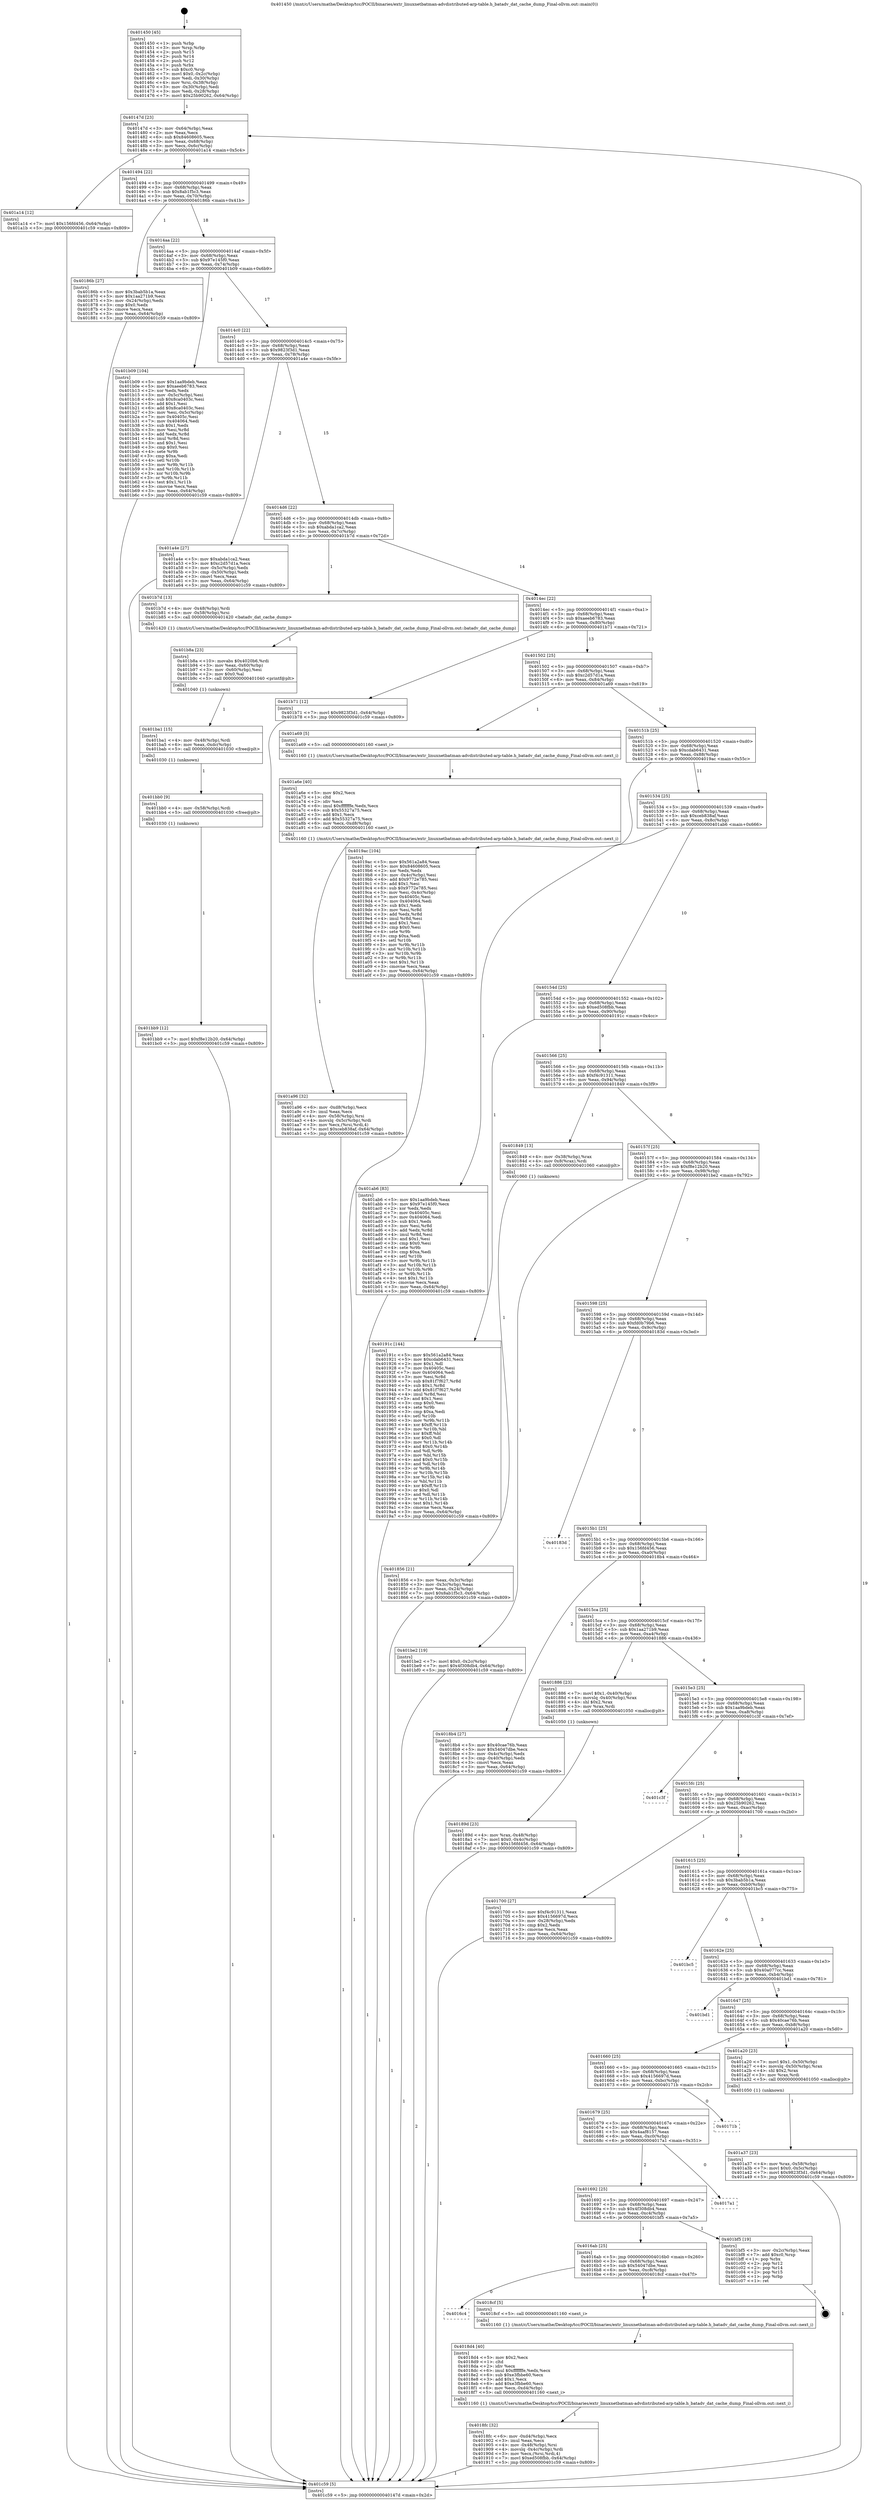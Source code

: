 digraph "0x401450" {
  label = "0x401450 (/mnt/c/Users/mathe/Desktop/tcc/POCII/binaries/extr_linuxnetbatman-advdistributed-arp-table.h_batadv_dat_cache_dump_Final-ollvm.out::main(0))"
  labelloc = "t"
  node[shape=record]

  Entry [label="",width=0.3,height=0.3,shape=circle,fillcolor=black,style=filled]
  "0x40147d" [label="{
     0x40147d [23]\l
     | [instrs]\l
     &nbsp;&nbsp;0x40147d \<+3\>: mov -0x64(%rbp),%eax\l
     &nbsp;&nbsp;0x401480 \<+2\>: mov %eax,%ecx\l
     &nbsp;&nbsp;0x401482 \<+6\>: sub $0x84608605,%ecx\l
     &nbsp;&nbsp;0x401488 \<+3\>: mov %eax,-0x68(%rbp)\l
     &nbsp;&nbsp;0x40148b \<+3\>: mov %ecx,-0x6c(%rbp)\l
     &nbsp;&nbsp;0x40148e \<+6\>: je 0000000000401a14 \<main+0x5c4\>\l
  }"]
  "0x401a14" [label="{
     0x401a14 [12]\l
     | [instrs]\l
     &nbsp;&nbsp;0x401a14 \<+7\>: movl $0x156fd456,-0x64(%rbp)\l
     &nbsp;&nbsp;0x401a1b \<+5\>: jmp 0000000000401c59 \<main+0x809\>\l
  }"]
  "0x401494" [label="{
     0x401494 [22]\l
     | [instrs]\l
     &nbsp;&nbsp;0x401494 \<+5\>: jmp 0000000000401499 \<main+0x49\>\l
     &nbsp;&nbsp;0x401499 \<+3\>: mov -0x68(%rbp),%eax\l
     &nbsp;&nbsp;0x40149c \<+5\>: sub $0x8ab1f5c3,%eax\l
     &nbsp;&nbsp;0x4014a1 \<+3\>: mov %eax,-0x70(%rbp)\l
     &nbsp;&nbsp;0x4014a4 \<+6\>: je 000000000040186b \<main+0x41b\>\l
  }"]
  Exit [label="",width=0.3,height=0.3,shape=circle,fillcolor=black,style=filled,peripheries=2]
  "0x40186b" [label="{
     0x40186b [27]\l
     | [instrs]\l
     &nbsp;&nbsp;0x40186b \<+5\>: mov $0x3bab5b1a,%eax\l
     &nbsp;&nbsp;0x401870 \<+5\>: mov $0x1aa271b9,%ecx\l
     &nbsp;&nbsp;0x401875 \<+3\>: mov -0x24(%rbp),%edx\l
     &nbsp;&nbsp;0x401878 \<+3\>: cmp $0x0,%edx\l
     &nbsp;&nbsp;0x40187b \<+3\>: cmove %ecx,%eax\l
     &nbsp;&nbsp;0x40187e \<+3\>: mov %eax,-0x64(%rbp)\l
     &nbsp;&nbsp;0x401881 \<+5\>: jmp 0000000000401c59 \<main+0x809\>\l
  }"]
  "0x4014aa" [label="{
     0x4014aa [22]\l
     | [instrs]\l
     &nbsp;&nbsp;0x4014aa \<+5\>: jmp 00000000004014af \<main+0x5f\>\l
     &nbsp;&nbsp;0x4014af \<+3\>: mov -0x68(%rbp),%eax\l
     &nbsp;&nbsp;0x4014b2 \<+5\>: sub $0x97e145f0,%eax\l
     &nbsp;&nbsp;0x4014b7 \<+3\>: mov %eax,-0x74(%rbp)\l
     &nbsp;&nbsp;0x4014ba \<+6\>: je 0000000000401b09 \<main+0x6b9\>\l
  }"]
  "0x401bb9" [label="{
     0x401bb9 [12]\l
     | [instrs]\l
     &nbsp;&nbsp;0x401bb9 \<+7\>: movl $0xf8e12b20,-0x64(%rbp)\l
     &nbsp;&nbsp;0x401bc0 \<+5\>: jmp 0000000000401c59 \<main+0x809\>\l
  }"]
  "0x401b09" [label="{
     0x401b09 [104]\l
     | [instrs]\l
     &nbsp;&nbsp;0x401b09 \<+5\>: mov $0x1aa9bdeb,%eax\l
     &nbsp;&nbsp;0x401b0e \<+5\>: mov $0xaeeb6783,%ecx\l
     &nbsp;&nbsp;0x401b13 \<+2\>: xor %edx,%edx\l
     &nbsp;&nbsp;0x401b15 \<+3\>: mov -0x5c(%rbp),%esi\l
     &nbsp;&nbsp;0x401b18 \<+6\>: sub $0x8ca0403c,%esi\l
     &nbsp;&nbsp;0x401b1e \<+3\>: add $0x1,%esi\l
     &nbsp;&nbsp;0x401b21 \<+6\>: add $0x8ca0403c,%esi\l
     &nbsp;&nbsp;0x401b27 \<+3\>: mov %esi,-0x5c(%rbp)\l
     &nbsp;&nbsp;0x401b2a \<+7\>: mov 0x40405c,%esi\l
     &nbsp;&nbsp;0x401b31 \<+7\>: mov 0x404064,%edi\l
     &nbsp;&nbsp;0x401b38 \<+3\>: sub $0x1,%edx\l
     &nbsp;&nbsp;0x401b3b \<+3\>: mov %esi,%r8d\l
     &nbsp;&nbsp;0x401b3e \<+3\>: add %edx,%r8d\l
     &nbsp;&nbsp;0x401b41 \<+4\>: imul %r8d,%esi\l
     &nbsp;&nbsp;0x401b45 \<+3\>: and $0x1,%esi\l
     &nbsp;&nbsp;0x401b48 \<+3\>: cmp $0x0,%esi\l
     &nbsp;&nbsp;0x401b4b \<+4\>: sete %r9b\l
     &nbsp;&nbsp;0x401b4f \<+3\>: cmp $0xa,%edi\l
     &nbsp;&nbsp;0x401b52 \<+4\>: setl %r10b\l
     &nbsp;&nbsp;0x401b56 \<+3\>: mov %r9b,%r11b\l
     &nbsp;&nbsp;0x401b59 \<+3\>: and %r10b,%r11b\l
     &nbsp;&nbsp;0x401b5c \<+3\>: xor %r10b,%r9b\l
     &nbsp;&nbsp;0x401b5f \<+3\>: or %r9b,%r11b\l
     &nbsp;&nbsp;0x401b62 \<+4\>: test $0x1,%r11b\l
     &nbsp;&nbsp;0x401b66 \<+3\>: cmovne %ecx,%eax\l
     &nbsp;&nbsp;0x401b69 \<+3\>: mov %eax,-0x64(%rbp)\l
     &nbsp;&nbsp;0x401b6c \<+5\>: jmp 0000000000401c59 \<main+0x809\>\l
  }"]
  "0x4014c0" [label="{
     0x4014c0 [22]\l
     | [instrs]\l
     &nbsp;&nbsp;0x4014c0 \<+5\>: jmp 00000000004014c5 \<main+0x75\>\l
     &nbsp;&nbsp;0x4014c5 \<+3\>: mov -0x68(%rbp),%eax\l
     &nbsp;&nbsp;0x4014c8 \<+5\>: sub $0x9823f3d1,%eax\l
     &nbsp;&nbsp;0x4014cd \<+3\>: mov %eax,-0x78(%rbp)\l
     &nbsp;&nbsp;0x4014d0 \<+6\>: je 0000000000401a4e \<main+0x5fe\>\l
  }"]
  "0x401bb0" [label="{
     0x401bb0 [9]\l
     | [instrs]\l
     &nbsp;&nbsp;0x401bb0 \<+4\>: mov -0x58(%rbp),%rdi\l
     &nbsp;&nbsp;0x401bb4 \<+5\>: call 0000000000401030 \<free@plt\>\l
     | [calls]\l
     &nbsp;&nbsp;0x401030 \{1\} (unknown)\l
  }"]
  "0x401a4e" [label="{
     0x401a4e [27]\l
     | [instrs]\l
     &nbsp;&nbsp;0x401a4e \<+5\>: mov $0xabda1ca2,%eax\l
     &nbsp;&nbsp;0x401a53 \<+5\>: mov $0xc2d57d1a,%ecx\l
     &nbsp;&nbsp;0x401a58 \<+3\>: mov -0x5c(%rbp),%edx\l
     &nbsp;&nbsp;0x401a5b \<+3\>: cmp -0x50(%rbp),%edx\l
     &nbsp;&nbsp;0x401a5e \<+3\>: cmovl %ecx,%eax\l
     &nbsp;&nbsp;0x401a61 \<+3\>: mov %eax,-0x64(%rbp)\l
     &nbsp;&nbsp;0x401a64 \<+5\>: jmp 0000000000401c59 \<main+0x809\>\l
  }"]
  "0x4014d6" [label="{
     0x4014d6 [22]\l
     | [instrs]\l
     &nbsp;&nbsp;0x4014d6 \<+5\>: jmp 00000000004014db \<main+0x8b\>\l
     &nbsp;&nbsp;0x4014db \<+3\>: mov -0x68(%rbp),%eax\l
     &nbsp;&nbsp;0x4014de \<+5\>: sub $0xabda1ca2,%eax\l
     &nbsp;&nbsp;0x4014e3 \<+3\>: mov %eax,-0x7c(%rbp)\l
     &nbsp;&nbsp;0x4014e6 \<+6\>: je 0000000000401b7d \<main+0x72d\>\l
  }"]
  "0x401ba1" [label="{
     0x401ba1 [15]\l
     | [instrs]\l
     &nbsp;&nbsp;0x401ba1 \<+4\>: mov -0x48(%rbp),%rdi\l
     &nbsp;&nbsp;0x401ba5 \<+6\>: mov %eax,-0xdc(%rbp)\l
     &nbsp;&nbsp;0x401bab \<+5\>: call 0000000000401030 \<free@plt\>\l
     | [calls]\l
     &nbsp;&nbsp;0x401030 \{1\} (unknown)\l
  }"]
  "0x401b7d" [label="{
     0x401b7d [13]\l
     | [instrs]\l
     &nbsp;&nbsp;0x401b7d \<+4\>: mov -0x48(%rbp),%rdi\l
     &nbsp;&nbsp;0x401b81 \<+4\>: mov -0x58(%rbp),%rsi\l
     &nbsp;&nbsp;0x401b85 \<+5\>: call 0000000000401420 \<batadv_dat_cache_dump\>\l
     | [calls]\l
     &nbsp;&nbsp;0x401420 \{1\} (/mnt/c/Users/mathe/Desktop/tcc/POCII/binaries/extr_linuxnetbatman-advdistributed-arp-table.h_batadv_dat_cache_dump_Final-ollvm.out::batadv_dat_cache_dump)\l
  }"]
  "0x4014ec" [label="{
     0x4014ec [22]\l
     | [instrs]\l
     &nbsp;&nbsp;0x4014ec \<+5\>: jmp 00000000004014f1 \<main+0xa1\>\l
     &nbsp;&nbsp;0x4014f1 \<+3\>: mov -0x68(%rbp),%eax\l
     &nbsp;&nbsp;0x4014f4 \<+5\>: sub $0xaeeb6783,%eax\l
     &nbsp;&nbsp;0x4014f9 \<+3\>: mov %eax,-0x80(%rbp)\l
     &nbsp;&nbsp;0x4014fc \<+6\>: je 0000000000401b71 \<main+0x721\>\l
  }"]
  "0x401b8a" [label="{
     0x401b8a [23]\l
     | [instrs]\l
     &nbsp;&nbsp;0x401b8a \<+10\>: movabs $0x4020b6,%rdi\l
     &nbsp;&nbsp;0x401b94 \<+3\>: mov %eax,-0x60(%rbp)\l
     &nbsp;&nbsp;0x401b97 \<+3\>: mov -0x60(%rbp),%esi\l
     &nbsp;&nbsp;0x401b9a \<+2\>: mov $0x0,%al\l
     &nbsp;&nbsp;0x401b9c \<+5\>: call 0000000000401040 \<printf@plt\>\l
     | [calls]\l
     &nbsp;&nbsp;0x401040 \{1\} (unknown)\l
  }"]
  "0x401b71" [label="{
     0x401b71 [12]\l
     | [instrs]\l
     &nbsp;&nbsp;0x401b71 \<+7\>: movl $0x9823f3d1,-0x64(%rbp)\l
     &nbsp;&nbsp;0x401b78 \<+5\>: jmp 0000000000401c59 \<main+0x809\>\l
  }"]
  "0x401502" [label="{
     0x401502 [25]\l
     | [instrs]\l
     &nbsp;&nbsp;0x401502 \<+5\>: jmp 0000000000401507 \<main+0xb7\>\l
     &nbsp;&nbsp;0x401507 \<+3\>: mov -0x68(%rbp),%eax\l
     &nbsp;&nbsp;0x40150a \<+5\>: sub $0xc2d57d1a,%eax\l
     &nbsp;&nbsp;0x40150f \<+6\>: mov %eax,-0x84(%rbp)\l
     &nbsp;&nbsp;0x401515 \<+6\>: je 0000000000401a69 \<main+0x619\>\l
  }"]
  "0x401a96" [label="{
     0x401a96 [32]\l
     | [instrs]\l
     &nbsp;&nbsp;0x401a96 \<+6\>: mov -0xd8(%rbp),%ecx\l
     &nbsp;&nbsp;0x401a9c \<+3\>: imul %eax,%ecx\l
     &nbsp;&nbsp;0x401a9f \<+4\>: mov -0x58(%rbp),%rsi\l
     &nbsp;&nbsp;0x401aa3 \<+4\>: movslq -0x5c(%rbp),%rdi\l
     &nbsp;&nbsp;0x401aa7 \<+3\>: mov %ecx,(%rsi,%rdi,4)\l
     &nbsp;&nbsp;0x401aaa \<+7\>: movl $0xceb838af,-0x64(%rbp)\l
     &nbsp;&nbsp;0x401ab1 \<+5\>: jmp 0000000000401c59 \<main+0x809\>\l
  }"]
  "0x401a69" [label="{
     0x401a69 [5]\l
     | [instrs]\l
     &nbsp;&nbsp;0x401a69 \<+5\>: call 0000000000401160 \<next_i\>\l
     | [calls]\l
     &nbsp;&nbsp;0x401160 \{1\} (/mnt/c/Users/mathe/Desktop/tcc/POCII/binaries/extr_linuxnetbatman-advdistributed-arp-table.h_batadv_dat_cache_dump_Final-ollvm.out::next_i)\l
  }"]
  "0x40151b" [label="{
     0x40151b [25]\l
     | [instrs]\l
     &nbsp;&nbsp;0x40151b \<+5\>: jmp 0000000000401520 \<main+0xd0\>\l
     &nbsp;&nbsp;0x401520 \<+3\>: mov -0x68(%rbp),%eax\l
     &nbsp;&nbsp;0x401523 \<+5\>: sub $0xcdab6431,%eax\l
     &nbsp;&nbsp;0x401528 \<+6\>: mov %eax,-0x88(%rbp)\l
     &nbsp;&nbsp;0x40152e \<+6\>: je 00000000004019ac \<main+0x55c\>\l
  }"]
  "0x401a6e" [label="{
     0x401a6e [40]\l
     | [instrs]\l
     &nbsp;&nbsp;0x401a6e \<+5\>: mov $0x2,%ecx\l
     &nbsp;&nbsp;0x401a73 \<+1\>: cltd\l
     &nbsp;&nbsp;0x401a74 \<+2\>: idiv %ecx\l
     &nbsp;&nbsp;0x401a76 \<+6\>: imul $0xfffffffe,%edx,%ecx\l
     &nbsp;&nbsp;0x401a7c \<+6\>: sub $0x55327a75,%ecx\l
     &nbsp;&nbsp;0x401a82 \<+3\>: add $0x1,%ecx\l
     &nbsp;&nbsp;0x401a85 \<+6\>: add $0x55327a75,%ecx\l
     &nbsp;&nbsp;0x401a8b \<+6\>: mov %ecx,-0xd8(%rbp)\l
     &nbsp;&nbsp;0x401a91 \<+5\>: call 0000000000401160 \<next_i\>\l
     | [calls]\l
     &nbsp;&nbsp;0x401160 \{1\} (/mnt/c/Users/mathe/Desktop/tcc/POCII/binaries/extr_linuxnetbatman-advdistributed-arp-table.h_batadv_dat_cache_dump_Final-ollvm.out::next_i)\l
  }"]
  "0x4019ac" [label="{
     0x4019ac [104]\l
     | [instrs]\l
     &nbsp;&nbsp;0x4019ac \<+5\>: mov $0x561a2a84,%eax\l
     &nbsp;&nbsp;0x4019b1 \<+5\>: mov $0x84608605,%ecx\l
     &nbsp;&nbsp;0x4019b6 \<+2\>: xor %edx,%edx\l
     &nbsp;&nbsp;0x4019b8 \<+3\>: mov -0x4c(%rbp),%esi\l
     &nbsp;&nbsp;0x4019bb \<+6\>: add $0x9772e785,%esi\l
     &nbsp;&nbsp;0x4019c1 \<+3\>: add $0x1,%esi\l
     &nbsp;&nbsp;0x4019c4 \<+6\>: sub $0x9772e785,%esi\l
     &nbsp;&nbsp;0x4019ca \<+3\>: mov %esi,-0x4c(%rbp)\l
     &nbsp;&nbsp;0x4019cd \<+7\>: mov 0x40405c,%esi\l
     &nbsp;&nbsp;0x4019d4 \<+7\>: mov 0x404064,%edi\l
     &nbsp;&nbsp;0x4019db \<+3\>: sub $0x1,%edx\l
     &nbsp;&nbsp;0x4019de \<+3\>: mov %esi,%r8d\l
     &nbsp;&nbsp;0x4019e1 \<+3\>: add %edx,%r8d\l
     &nbsp;&nbsp;0x4019e4 \<+4\>: imul %r8d,%esi\l
     &nbsp;&nbsp;0x4019e8 \<+3\>: and $0x1,%esi\l
     &nbsp;&nbsp;0x4019eb \<+3\>: cmp $0x0,%esi\l
     &nbsp;&nbsp;0x4019ee \<+4\>: sete %r9b\l
     &nbsp;&nbsp;0x4019f2 \<+3\>: cmp $0xa,%edi\l
     &nbsp;&nbsp;0x4019f5 \<+4\>: setl %r10b\l
     &nbsp;&nbsp;0x4019f9 \<+3\>: mov %r9b,%r11b\l
     &nbsp;&nbsp;0x4019fc \<+3\>: and %r10b,%r11b\l
     &nbsp;&nbsp;0x4019ff \<+3\>: xor %r10b,%r9b\l
     &nbsp;&nbsp;0x401a02 \<+3\>: or %r9b,%r11b\l
     &nbsp;&nbsp;0x401a05 \<+4\>: test $0x1,%r11b\l
     &nbsp;&nbsp;0x401a09 \<+3\>: cmovne %ecx,%eax\l
     &nbsp;&nbsp;0x401a0c \<+3\>: mov %eax,-0x64(%rbp)\l
     &nbsp;&nbsp;0x401a0f \<+5\>: jmp 0000000000401c59 \<main+0x809\>\l
  }"]
  "0x401534" [label="{
     0x401534 [25]\l
     | [instrs]\l
     &nbsp;&nbsp;0x401534 \<+5\>: jmp 0000000000401539 \<main+0xe9\>\l
     &nbsp;&nbsp;0x401539 \<+3\>: mov -0x68(%rbp),%eax\l
     &nbsp;&nbsp;0x40153c \<+5\>: sub $0xceb838af,%eax\l
     &nbsp;&nbsp;0x401541 \<+6\>: mov %eax,-0x8c(%rbp)\l
     &nbsp;&nbsp;0x401547 \<+6\>: je 0000000000401ab6 \<main+0x666\>\l
  }"]
  "0x401a37" [label="{
     0x401a37 [23]\l
     | [instrs]\l
     &nbsp;&nbsp;0x401a37 \<+4\>: mov %rax,-0x58(%rbp)\l
     &nbsp;&nbsp;0x401a3b \<+7\>: movl $0x0,-0x5c(%rbp)\l
     &nbsp;&nbsp;0x401a42 \<+7\>: movl $0x9823f3d1,-0x64(%rbp)\l
     &nbsp;&nbsp;0x401a49 \<+5\>: jmp 0000000000401c59 \<main+0x809\>\l
  }"]
  "0x401ab6" [label="{
     0x401ab6 [83]\l
     | [instrs]\l
     &nbsp;&nbsp;0x401ab6 \<+5\>: mov $0x1aa9bdeb,%eax\l
     &nbsp;&nbsp;0x401abb \<+5\>: mov $0x97e145f0,%ecx\l
     &nbsp;&nbsp;0x401ac0 \<+2\>: xor %edx,%edx\l
     &nbsp;&nbsp;0x401ac2 \<+7\>: mov 0x40405c,%esi\l
     &nbsp;&nbsp;0x401ac9 \<+7\>: mov 0x404064,%edi\l
     &nbsp;&nbsp;0x401ad0 \<+3\>: sub $0x1,%edx\l
     &nbsp;&nbsp;0x401ad3 \<+3\>: mov %esi,%r8d\l
     &nbsp;&nbsp;0x401ad6 \<+3\>: add %edx,%r8d\l
     &nbsp;&nbsp;0x401ad9 \<+4\>: imul %r8d,%esi\l
     &nbsp;&nbsp;0x401add \<+3\>: and $0x1,%esi\l
     &nbsp;&nbsp;0x401ae0 \<+3\>: cmp $0x0,%esi\l
     &nbsp;&nbsp;0x401ae3 \<+4\>: sete %r9b\l
     &nbsp;&nbsp;0x401ae7 \<+3\>: cmp $0xa,%edi\l
     &nbsp;&nbsp;0x401aea \<+4\>: setl %r10b\l
     &nbsp;&nbsp;0x401aee \<+3\>: mov %r9b,%r11b\l
     &nbsp;&nbsp;0x401af1 \<+3\>: and %r10b,%r11b\l
     &nbsp;&nbsp;0x401af4 \<+3\>: xor %r10b,%r9b\l
     &nbsp;&nbsp;0x401af7 \<+3\>: or %r9b,%r11b\l
     &nbsp;&nbsp;0x401afa \<+4\>: test $0x1,%r11b\l
     &nbsp;&nbsp;0x401afe \<+3\>: cmovne %ecx,%eax\l
     &nbsp;&nbsp;0x401b01 \<+3\>: mov %eax,-0x64(%rbp)\l
     &nbsp;&nbsp;0x401b04 \<+5\>: jmp 0000000000401c59 \<main+0x809\>\l
  }"]
  "0x40154d" [label="{
     0x40154d [25]\l
     | [instrs]\l
     &nbsp;&nbsp;0x40154d \<+5\>: jmp 0000000000401552 \<main+0x102\>\l
     &nbsp;&nbsp;0x401552 \<+3\>: mov -0x68(%rbp),%eax\l
     &nbsp;&nbsp;0x401555 \<+5\>: sub $0xed508fbb,%eax\l
     &nbsp;&nbsp;0x40155a \<+6\>: mov %eax,-0x90(%rbp)\l
     &nbsp;&nbsp;0x401560 \<+6\>: je 000000000040191c \<main+0x4cc\>\l
  }"]
  "0x4018fc" [label="{
     0x4018fc [32]\l
     | [instrs]\l
     &nbsp;&nbsp;0x4018fc \<+6\>: mov -0xd4(%rbp),%ecx\l
     &nbsp;&nbsp;0x401902 \<+3\>: imul %eax,%ecx\l
     &nbsp;&nbsp;0x401905 \<+4\>: mov -0x48(%rbp),%rsi\l
     &nbsp;&nbsp;0x401909 \<+4\>: movslq -0x4c(%rbp),%rdi\l
     &nbsp;&nbsp;0x40190d \<+3\>: mov %ecx,(%rsi,%rdi,4)\l
     &nbsp;&nbsp;0x401910 \<+7\>: movl $0xed508fbb,-0x64(%rbp)\l
     &nbsp;&nbsp;0x401917 \<+5\>: jmp 0000000000401c59 \<main+0x809\>\l
  }"]
  "0x40191c" [label="{
     0x40191c [144]\l
     | [instrs]\l
     &nbsp;&nbsp;0x40191c \<+5\>: mov $0x561a2a84,%eax\l
     &nbsp;&nbsp;0x401921 \<+5\>: mov $0xcdab6431,%ecx\l
     &nbsp;&nbsp;0x401926 \<+2\>: mov $0x1,%dl\l
     &nbsp;&nbsp;0x401928 \<+7\>: mov 0x40405c,%esi\l
     &nbsp;&nbsp;0x40192f \<+7\>: mov 0x404064,%edi\l
     &nbsp;&nbsp;0x401936 \<+3\>: mov %esi,%r8d\l
     &nbsp;&nbsp;0x401939 \<+7\>: sub $0x81f7f627,%r8d\l
     &nbsp;&nbsp;0x401940 \<+4\>: sub $0x1,%r8d\l
     &nbsp;&nbsp;0x401944 \<+7\>: add $0x81f7f627,%r8d\l
     &nbsp;&nbsp;0x40194b \<+4\>: imul %r8d,%esi\l
     &nbsp;&nbsp;0x40194f \<+3\>: and $0x1,%esi\l
     &nbsp;&nbsp;0x401952 \<+3\>: cmp $0x0,%esi\l
     &nbsp;&nbsp;0x401955 \<+4\>: sete %r9b\l
     &nbsp;&nbsp;0x401959 \<+3\>: cmp $0xa,%edi\l
     &nbsp;&nbsp;0x40195c \<+4\>: setl %r10b\l
     &nbsp;&nbsp;0x401960 \<+3\>: mov %r9b,%r11b\l
     &nbsp;&nbsp;0x401963 \<+4\>: xor $0xff,%r11b\l
     &nbsp;&nbsp;0x401967 \<+3\>: mov %r10b,%bl\l
     &nbsp;&nbsp;0x40196a \<+3\>: xor $0xff,%bl\l
     &nbsp;&nbsp;0x40196d \<+3\>: xor $0x0,%dl\l
     &nbsp;&nbsp;0x401970 \<+3\>: mov %r11b,%r14b\l
     &nbsp;&nbsp;0x401973 \<+4\>: and $0x0,%r14b\l
     &nbsp;&nbsp;0x401977 \<+3\>: and %dl,%r9b\l
     &nbsp;&nbsp;0x40197a \<+3\>: mov %bl,%r15b\l
     &nbsp;&nbsp;0x40197d \<+4\>: and $0x0,%r15b\l
     &nbsp;&nbsp;0x401981 \<+3\>: and %dl,%r10b\l
     &nbsp;&nbsp;0x401984 \<+3\>: or %r9b,%r14b\l
     &nbsp;&nbsp;0x401987 \<+3\>: or %r10b,%r15b\l
     &nbsp;&nbsp;0x40198a \<+3\>: xor %r15b,%r14b\l
     &nbsp;&nbsp;0x40198d \<+3\>: or %bl,%r11b\l
     &nbsp;&nbsp;0x401990 \<+4\>: xor $0xff,%r11b\l
     &nbsp;&nbsp;0x401994 \<+3\>: or $0x0,%dl\l
     &nbsp;&nbsp;0x401997 \<+3\>: and %dl,%r11b\l
     &nbsp;&nbsp;0x40199a \<+3\>: or %r11b,%r14b\l
     &nbsp;&nbsp;0x40199d \<+4\>: test $0x1,%r14b\l
     &nbsp;&nbsp;0x4019a1 \<+3\>: cmovne %ecx,%eax\l
     &nbsp;&nbsp;0x4019a4 \<+3\>: mov %eax,-0x64(%rbp)\l
     &nbsp;&nbsp;0x4019a7 \<+5\>: jmp 0000000000401c59 \<main+0x809\>\l
  }"]
  "0x401566" [label="{
     0x401566 [25]\l
     | [instrs]\l
     &nbsp;&nbsp;0x401566 \<+5\>: jmp 000000000040156b \<main+0x11b\>\l
     &nbsp;&nbsp;0x40156b \<+3\>: mov -0x68(%rbp),%eax\l
     &nbsp;&nbsp;0x40156e \<+5\>: sub $0xf4c91311,%eax\l
     &nbsp;&nbsp;0x401573 \<+6\>: mov %eax,-0x94(%rbp)\l
     &nbsp;&nbsp;0x401579 \<+6\>: je 0000000000401849 \<main+0x3f9\>\l
  }"]
  "0x4018d4" [label="{
     0x4018d4 [40]\l
     | [instrs]\l
     &nbsp;&nbsp;0x4018d4 \<+5\>: mov $0x2,%ecx\l
     &nbsp;&nbsp;0x4018d9 \<+1\>: cltd\l
     &nbsp;&nbsp;0x4018da \<+2\>: idiv %ecx\l
     &nbsp;&nbsp;0x4018dc \<+6\>: imul $0xfffffffe,%edx,%ecx\l
     &nbsp;&nbsp;0x4018e2 \<+6\>: sub $0xe3fbbe60,%ecx\l
     &nbsp;&nbsp;0x4018e8 \<+3\>: add $0x1,%ecx\l
     &nbsp;&nbsp;0x4018eb \<+6\>: add $0xe3fbbe60,%ecx\l
     &nbsp;&nbsp;0x4018f1 \<+6\>: mov %ecx,-0xd4(%rbp)\l
     &nbsp;&nbsp;0x4018f7 \<+5\>: call 0000000000401160 \<next_i\>\l
     | [calls]\l
     &nbsp;&nbsp;0x401160 \{1\} (/mnt/c/Users/mathe/Desktop/tcc/POCII/binaries/extr_linuxnetbatman-advdistributed-arp-table.h_batadv_dat_cache_dump_Final-ollvm.out::next_i)\l
  }"]
  "0x401849" [label="{
     0x401849 [13]\l
     | [instrs]\l
     &nbsp;&nbsp;0x401849 \<+4\>: mov -0x38(%rbp),%rax\l
     &nbsp;&nbsp;0x40184d \<+4\>: mov 0x8(%rax),%rdi\l
     &nbsp;&nbsp;0x401851 \<+5\>: call 0000000000401060 \<atoi@plt\>\l
     | [calls]\l
     &nbsp;&nbsp;0x401060 \{1\} (unknown)\l
  }"]
  "0x40157f" [label="{
     0x40157f [25]\l
     | [instrs]\l
     &nbsp;&nbsp;0x40157f \<+5\>: jmp 0000000000401584 \<main+0x134\>\l
     &nbsp;&nbsp;0x401584 \<+3\>: mov -0x68(%rbp),%eax\l
     &nbsp;&nbsp;0x401587 \<+5\>: sub $0xf8e12b20,%eax\l
     &nbsp;&nbsp;0x40158c \<+6\>: mov %eax,-0x98(%rbp)\l
     &nbsp;&nbsp;0x401592 \<+6\>: je 0000000000401be2 \<main+0x792\>\l
  }"]
  "0x4016c4" [label="{
     0x4016c4\l
  }", style=dashed]
  "0x401be2" [label="{
     0x401be2 [19]\l
     | [instrs]\l
     &nbsp;&nbsp;0x401be2 \<+7\>: movl $0x0,-0x2c(%rbp)\l
     &nbsp;&nbsp;0x401be9 \<+7\>: movl $0x4f308db4,-0x64(%rbp)\l
     &nbsp;&nbsp;0x401bf0 \<+5\>: jmp 0000000000401c59 \<main+0x809\>\l
  }"]
  "0x401598" [label="{
     0x401598 [25]\l
     | [instrs]\l
     &nbsp;&nbsp;0x401598 \<+5\>: jmp 000000000040159d \<main+0x14d\>\l
     &nbsp;&nbsp;0x40159d \<+3\>: mov -0x68(%rbp),%eax\l
     &nbsp;&nbsp;0x4015a0 \<+5\>: sub $0xfd0b79b6,%eax\l
     &nbsp;&nbsp;0x4015a5 \<+6\>: mov %eax,-0x9c(%rbp)\l
     &nbsp;&nbsp;0x4015ab \<+6\>: je 000000000040183d \<main+0x3ed\>\l
  }"]
  "0x4018cf" [label="{
     0x4018cf [5]\l
     | [instrs]\l
     &nbsp;&nbsp;0x4018cf \<+5\>: call 0000000000401160 \<next_i\>\l
     | [calls]\l
     &nbsp;&nbsp;0x401160 \{1\} (/mnt/c/Users/mathe/Desktop/tcc/POCII/binaries/extr_linuxnetbatman-advdistributed-arp-table.h_batadv_dat_cache_dump_Final-ollvm.out::next_i)\l
  }"]
  "0x40183d" [label="{
     0x40183d\l
  }", style=dashed]
  "0x4015b1" [label="{
     0x4015b1 [25]\l
     | [instrs]\l
     &nbsp;&nbsp;0x4015b1 \<+5\>: jmp 00000000004015b6 \<main+0x166\>\l
     &nbsp;&nbsp;0x4015b6 \<+3\>: mov -0x68(%rbp),%eax\l
     &nbsp;&nbsp;0x4015b9 \<+5\>: sub $0x156fd456,%eax\l
     &nbsp;&nbsp;0x4015be \<+6\>: mov %eax,-0xa0(%rbp)\l
     &nbsp;&nbsp;0x4015c4 \<+6\>: je 00000000004018b4 \<main+0x464\>\l
  }"]
  "0x4016ab" [label="{
     0x4016ab [25]\l
     | [instrs]\l
     &nbsp;&nbsp;0x4016ab \<+5\>: jmp 00000000004016b0 \<main+0x260\>\l
     &nbsp;&nbsp;0x4016b0 \<+3\>: mov -0x68(%rbp),%eax\l
     &nbsp;&nbsp;0x4016b3 \<+5\>: sub $0x54047dbe,%eax\l
     &nbsp;&nbsp;0x4016b8 \<+6\>: mov %eax,-0xc8(%rbp)\l
     &nbsp;&nbsp;0x4016be \<+6\>: je 00000000004018cf \<main+0x47f\>\l
  }"]
  "0x4018b4" [label="{
     0x4018b4 [27]\l
     | [instrs]\l
     &nbsp;&nbsp;0x4018b4 \<+5\>: mov $0x40cae76b,%eax\l
     &nbsp;&nbsp;0x4018b9 \<+5\>: mov $0x54047dbe,%ecx\l
     &nbsp;&nbsp;0x4018be \<+3\>: mov -0x4c(%rbp),%edx\l
     &nbsp;&nbsp;0x4018c1 \<+3\>: cmp -0x40(%rbp),%edx\l
     &nbsp;&nbsp;0x4018c4 \<+3\>: cmovl %ecx,%eax\l
     &nbsp;&nbsp;0x4018c7 \<+3\>: mov %eax,-0x64(%rbp)\l
     &nbsp;&nbsp;0x4018ca \<+5\>: jmp 0000000000401c59 \<main+0x809\>\l
  }"]
  "0x4015ca" [label="{
     0x4015ca [25]\l
     | [instrs]\l
     &nbsp;&nbsp;0x4015ca \<+5\>: jmp 00000000004015cf \<main+0x17f\>\l
     &nbsp;&nbsp;0x4015cf \<+3\>: mov -0x68(%rbp),%eax\l
     &nbsp;&nbsp;0x4015d2 \<+5\>: sub $0x1aa271b9,%eax\l
     &nbsp;&nbsp;0x4015d7 \<+6\>: mov %eax,-0xa4(%rbp)\l
     &nbsp;&nbsp;0x4015dd \<+6\>: je 0000000000401886 \<main+0x436\>\l
  }"]
  "0x401bf5" [label="{
     0x401bf5 [19]\l
     | [instrs]\l
     &nbsp;&nbsp;0x401bf5 \<+3\>: mov -0x2c(%rbp),%eax\l
     &nbsp;&nbsp;0x401bf8 \<+7\>: add $0xc0,%rsp\l
     &nbsp;&nbsp;0x401bff \<+1\>: pop %rbx\l
     &nbsp;&nbsp;0x401c00 \<+2\>: pop %r12\l
     &nbsp;&nbsp;0x401c02 \<+2\>: pop %r14\l
     &nbsp;&nbsp;0x401c04 \<+2\>: pop %r15\l
     &nbsp;&nbsp;0x401c06 \<+1\>: pop %rbp\l
     &nbsp;&nbsp;0x401c07 \<+1\>: ret\l
  }"]
  "0x401886" [label="{
     0x401886 [23]\l
     | [instrs]\l
     &nbsp;&nbsp;0x401886 \<+7\>: movl $0x1,-0x40(%rbp)\l
     &nbsp;&nbsp;0x40188d \<+4\>: movslq -0x40(%rbp),%rax\l
     &nbsp;&nbsp;0x401891 \<+4\>: shl $0x2,%rax\l
     &nbsp;&nbsp;0x401895 \<+3\>: mov %rax,%rdi\l
     &nbsp;&nbsp;0x401898 \<+5\>: call 0000000000401050 \<malloc@plt\>\l
     | [calls]\l
     &nbsp;&nbsp;0x401050 \{1\} (unknown)\l
  }"]
  "0x4015e3" [label="{
     0x4015e3 [25]\l
     | [instrs]\l
     &nbsp;&nbsp;0x4015e3 \<+5\>: jmp 00000000004015e8 \<main+0x198\>\l
     &nbsp;&nbsp;0x4015e8 \<+3\>: mov -0x68(%rbp),%eax\l
     &nbsp;&nbsp;0x4015eb \<+5\>: sub $0x1aa9bdeb,%eax\l
     &nbsp;&nbsp;0x4015f0 \<+6\>: mov %eax,-0xa8(%rbp)\l
     &nbsp;&nbsp;0x4015f6 \<+6\>: je 0000000000401c3f \<main+0x7ef\>\l
  }"]
  "0x401692" [label="{
     0x401692 [25]\l
     | [instrs]\l
     &nbsp;&nbsp;0x401692 \<+5\>: jmp 0000000000401697 \<main+0x247\>\l
     &nbsp;&nbsp;0x401697 \<+3\>: mov -0x68(%rbp),%eax\l
     &nbsp;&nbsp;0x40169a \<+5\>: sub $0x4f308db4,%eax\l
     &nbsp;&nbsp;0x40169f \<+6\>: mov %eax,-0xc4(%rbp)\l
     &nbsp;&nbsp;0x4016a5 \<+6\>: je 0000000000401bf5 \<main+0x7a5\>\l
  }"]
  "0x401c3f" [label="{
     0x401c3f\l
  }", style=dashed]
  "0x4015fc" [label="{
     0x4015fc [25]\l
     | [instrs]\l
     &nbsp;&nbsp;0x4015fc \<+5\>: jmp 0000000000401601 \<main+0x1b1\>\l
     &nbsp;&nbsp;0x401601 \<+3\>: mov -0x68(%rbp),%eax\l
     &nbsp;&nbsp;0x401604 \<+5\>: sub $0x25b90262,%eax\l
     &nbsp;&nbsp;0x401609 \<+6\>: mov %eax,-0xac(%rbp)\l
     &nbsp;&nbsp;0x40160f \<+6\>: je 0000000000401700 \<main+0x2b0\>\l
  }"]
  "0x4017a1" [label="{
     0x4017a1\l
  }", style=dashed]
  "0x401700" [label="{
     0x401700 [27]\l
     | [instrs]\l
     &nbsp;&nbsp;0x401700 \<+5\>: mov $0xf4c91311,%eax\l
     &nbsp;&nbsp;0x401705 \<+5\>: mov $0x4156697d,%ecx\l
     &nbsp;&nbsp;0x40170a \<+3\>: mov -0x28(%rbp),%edx\l
     &nbsp;&nbsp;0x40170d \<+3\>: cmp $0x2,%edx\l
     &nbsp;&nbsp;0x401710 \<+3\>: cmovne %ecx,%eax\l
     &nbsp;&nbsp;0x401713 \<+3\>: mov %eax,-0x64(%rbp)\l
     &nbsp;&nbsp;0x401716 \<+5\>: jmp 0000000000401c59 \<main+0x809\>\l
  }"]
  "0x401615" [label="{
     0x401615 [25]\l
     | [instrs]\l
     &nbsp;&nbsp;0x401615 \<+5\>: jmp 000000000040161a \<main+0x1ca\>\l
     &nbsp;&nbsp;0x40161a \<+3\>: mov -0x68(%rbp),%eax\l
     &nbsp;&nbsp;0x40161d \<+5\>: sub $0x3bab5b1a,%eax\l
     &nbsp;&nbsp;0x401622 \<+6\>: mov %eax,-0xb0(%rbp)\l
     &nbsp;&nbsp;0x401628 \<+6\>: je 0000000000401bc5 \<main+0x775\>\l
  }"]
  "0x401c59" [label="{
     0x401c59 [5]\l
     | [instrs]\l
     &nbsp;&nbsp;0x401c59 \<+5\>: jmp 000000000040147d \<main+0x2d\>\l
  }"]
  "0x401450" [label="{
     0x401450 [45]\l
     | [instrs]\l
     &nbsp;&nbsp;0x401450 \<+1\>: push %rbp\l
     &nbsp;&nbsp;0x401451 \<+3\>: mov %rsp,%rbp\l
     &nbsp;&nbsp;0x401454 \<+2\>: push %r15\l
     &nbsp;&nbsp;0x401456 \<+2\>: push %r14\l
     &nbsp;&nbsp;0x401458 \<+2\>: push %r12\l
     &nbsp;&nbsp;0x40145a \<+1\>: push %rbx\l
     &nbsp;&nbsp;0x40145b \<+7\>: sub $0xc0,%rsp\l
     &nbsp;&nbsp;0x401462 \<+7\>: movl $0x0,-0x2c(%rbp)\l
     &nbsp;&nbsp;0x401469 \<+3\>: mov %edi,-0x30(%rbp)\l
     &nbsp;&nbsp;0x40146c \<+4\>: mov %rsi,-0x38(%rbp)\l
     &nbsp;&nbsp;0x401470 \<+3\>: mov -0x30(%rbp),%edi\l
     &nbsp;&nbsp;0x401473 \<+3\>: mov %edi,-0x28(%rbp)\l
     &nbsp;&nbsp;0x401476 \<+7\>: movl $0x25b90262,-0x64(%rbp)\l
  }"]
  "0x401856" [label="{
     0x401856 [21]\l
     | [instrs]\l
     &nbsp;&nbsp;0x401856 \<+3\>: mov %eax,-0x3c(%rbp)\l
     &nbsp;&nbsp;0x401859 \<+3\>: mov -0x3c(%rbp),%eax\l
     &nbsp;&nbsp;0x40185c \<+3\>: mov %eax,-0x24(%rbp)\l
     &nbsp;&nbsp;0x40185f \<+7\>: movl $0x8ab1f5c3,-0x64(%rbp)\l
     &nbsp;&nbsp;0x401866 \<+5\>: jmp 0000000000401c59 \<main+0x809\>\l
  }"]
  "0x40189d" [label="{
     0x40189d [23]\l
     | [instrs]\l
     &nbsp;&nbsp;0x40189d \<+4\>: mov %rax,-0x48(%rbp)\l
     &nbsp;&nbsp;0x4018a1 \<+7\>: movl $0x0,-0x4c(%rbp)\l
     &nbsp;&nbsp;0x4018a8 \<+7\>: movl $0x156fd456,-0x64(%rbp)\l
     &nbsp;&nbsp;0x4018af \<+5\>: jmp 0000000000401c59 \<main+0x809\>\l
  }"]
  "0x401679" [label="{
     0x401679 [25]\l
     | [instrs]\l
     &nbsp;&nbsp;0x401679 \<+5\>: jmp 000000000040167e \<main+0x22e\>\l
     &nbsp;&nbsp;0x40167e \<+3\>: mov -0x68(%rbp),%eax\l
     &nbsp;&nbsp;0x401681 \<+5\>: sub $0x4aaf8157,%eax\l
     &nbsp;&nbsp;0x401686 \<+6\>: mov %eax,-0xc0(%rbp)\l
     &nbsp;&nbsp;0x40168c \<+6\>: je 00000000004017a1 \<main+0x351\>\l
  }"]
  "0x401bc5" [label="{
     0x401bc5\l
  }", style=dashed]
  "0x40162e" [label="{
     0x40162e [25]\l
     | [instrs]\l
     &nbsp;&nbsp;0x40162e \<+5\>: jmp 0000000000401633 \<main+0x1e3\>\l
     &nbsp;&nbsp;0x401633 \<+3\>: mov -0x68(%rbp),%eax\l
     &nbsp;&nbsp;0x401636 \<+5\>: sub $0x40a077cc,%eax\l
     &nbsp;&nbsp;0x40163b \<+6\>: mov %eax,-0xb4(%rbp)\l
     &nbsp;&nbsp;0x401641 \<+6\>: je 0000000000401bd1 \<main+0x781\>\l
  }"]
  "0x40171b" [label="{
     0x40171b\l
  }", style=dashed]
  "0x401bd1" [label="{
     0x401bd1\l
  }", style=dashed]
  "0x401647" [label="{
     0x401647 [25]\l
     | [instrs]\l
     &nbsp;&nbsp;0x401647 \<+5\>: jmp 000000000040164c \<main+0x1fc\>\l
     &nbsp;&nbsp;0x40164c \<+3\>: mov -0x68(%rbp),%eax\l
     &nbsp;&nbsp;0x40164f \<+5\>: sub $0x40cae76b,%eax\l
     &nbsp;&nbsp;0x401654 \<+6\>: mov %eax,-0xb8(%rbp)\l
     &nbsp;&nbsp;0x40165a \<+6\>: je 0000000000401a20 \<main+0x5d0\>\l
  }"]
  "0x401660" [label="{
     0x401660 [25]\l
     | [instrs]\l
     &nbsp;&nbsp;0x401660 \<+5\>: jmp 0000000000401665 \<main+0x215\>\l
     &nbsp;&nbsp;0x401665 \<+3\>: mov -0x68(%rbp),%eax\l
     &nbsp;&nbsp;0x401668 \<+5\>: sub $0x4156697d,%eax\l
     &nbsp;&nbsp;0x40166d \<+6\>: mov %eax,-0xbc(%rbp)\l
     &nbsp;&nbsp;0x401673 \<+6\>: je 000000000040171b \<main+0x2cb\>\l
  }"]
  "0x401a20" [label="{
     0x401a20 [23]\l
     | [instrs]\l
     &nbsp;&nbsp;0x401a20 \<+7\>: movl $0x1,-0x50(%rbp)\l
     &nbsp;&nbsp;0x401a27 \<+4\>: movslq -0x50(%rbp),%rax\l
     &nbsp;&nbsp;0x401a2b \<+4\>: shl $0x2,%rax\l
     &nbsp;&nbsp;0x401a2f \<+3\>: mov %rax,%rdi\l
     &nbsp;&nbsp;0x401a32 \<+5\>: call 0000000000401050 \<malloc@plt\>\l
     | [calls]\l
     &nbsp;&nbsp;0x401050 \{1\} (unknown)\l
  }"]
  Entry -> "0x401450" [label=" 1"]
  "0x40147d" -> "0x401a14" [label=" 1"]
  "0x40147d" -> "0x401494" [label=" 19"]
  "0x401bf5" -> Exit [label=" 1"]
  "0x401494" -> "0x40186b" [label=" 1"]
  "0x401494" -> "0x4014aa" [label=" 18"]
  "0x401be2" -> "0x401c59" [label=" 1"]
  "0x4014aa" -> "0x401b09" [label=" 1"]
  "0x4014aa" -> "0x4014c0" [label=" 17"]
  "0x401bb9" -> "0x401c59" [label=" 1"]
  "0x4014c0" -> "0x401a4e" [label=" 2"]
  "0x4014c0" -> "0x4014d6" [label=" 15"]
  "0x401bb0" -> "0x401bb9" [label=" 1"]
  "0x4014d6" -> "0x401b7d" [label=" 1"]
  "0x4014d6" -> "0x4014ec" [label=" 14"]
  "0x401ba1" -> "0x401bb0" [label=" 1"]
  "0x4014ec" -> "0x401b71" [label=" 1"]
  "0x4014ec" -> "0x401502" [label=" 13"]
  "0x401b8a" -> "0x401ba1" [label=" 1"]
  "0x401502" -> "0x401a69" [label=" 1"]
  "0x401502" -> "0x40151b" [label=" 12"]
  "0x401b7d" -> "0x401b8a" [label=" 1"]
  "0x40151b" -> "0x4019ac" [label=" 1"]
  "0x40151b" -> "0x401534" [label=" 11"]
  "0x401b71" -> "0x401c59" [label=" 1"]
  "0x401534" -> "0x401ab6" [label=" 1"]
  "0x401534" -> "0x40154d" [label=" 10"]
  "0x401b09" -> "0x401c59" [label=" 1"]
  "0x40154d" -> "0x40191c" [label=" 1"]
  "0x40154d" -> "0x401566" [label=" 9"]
  "0x401ab6" -> "0x401c59" [label=" 1"]
  "0x401566" -> "0x401849" [label=" 1"]
  "0x401566" -> "0x40157f" [label=" 8"]
  "0x401a96" -> "0x401c59" [label=" 1"]
  "0x40157f" -> "0x401be2" [label=" 1"]
  "0x40157f" -> "0x401598" [label=" 7"]
  "0x401a6e" -> "0x401a96" [label=" 1"]
  "0x401598" -> "0x40183d" [label=" 0"]
  "0x401598" -> "0x4015b1" [label=" 7"]
  "0x401a69" -> "0x401a6e" [label=" 1"]
  "0x4015b1" -> "0x4018b4" [label=" 2"]
  "0x4015b1" -> "0x4015ca" [label=" 5"]
  "0x401a37" -> "0x401c59" [label=" 1"]
  "0x4015ca" -> "0x401886" [label=" 1"]
  "0x4015ca" -> "0x4015e3" [label=" 4"]
  "0x401a20" -> "0x401a37" [label=" 1"]
  "0x4015e3" -> "0x401c3f" [label=" 0"]
  "0x4015e3" -> "0x4015fc" [label=" 4"]
  "0x4019ac" -> "0x401c59" [label=" 1"]
  "0x4015fc" -> "0x401700" [label=" 1"]
  "0x4015fc" -> "0x401615" [label=" 3"]
  "0x401700" -> "0x401c59" [label=" 1"]
  "0x401450" -> "0x40147d" [label=" 1"]
  "0x401c59" -> "0x40147d" [label=" 19"]
  "0x401849" -> "0x401856" [label=" 1"]
  "0x401856" -> "0x401c59" [label=" 1"]
  "0x40186b" -> "0x401c59" [label=" 1"]
  "0x401886" -> "0x40189d" [label=" 1"]
  "0x40189d" -> "0x401c59" [label=" 1"]
  "0x4018b4" -> "0x401c59" [label=" 2"]
  "0x40191c" -> "0x401c59" [label=" 1"]
  "0x401615" -> "0x401bc5" [label=" 0"]
  "0x401615" -> "0x40162e" [label=" 3"]
  "0x4018d4" -> "0x4018fc" [label=" 1"]
  "0x40162e" -> "0x401bd1" [label=" 0"]
  "0x40162e" -> "0x401647" [label=" 3"]
  "0x4018cf" -> "0x4018d4" [label=" 1"]
  "0x401647" -> "0x401a20" [label=" 1"]
  "0x401647" -> "0x401660" [label=" 2"]
  "0x4016ab" -> "0x4016c4" [label=" 0"]
  "0x401660" -> "0x40171b" [label=" 0"]
  "0x401660" -> "0x401679" [label=" 2"]
  "0x4018fc" -> "0x401c59" [label=" 1"]
  "0x401679" -> "0x4017a1" [label=" 0"]
  "0x401679" -> "0x401692" [label=" 2"]
  "0x401a14" -> "0x401c59" [label=" 1"]
  "0x401692" -> "0x401bf5" [label=" 1"]
  "0x401692" -> "0x4016ab" [label=" 1"]
  "0x401a4e" -> "0x401c59" [label=" 2"]
  "0x4016ab" -> "0x4018cf" [label=" 1"]
}
